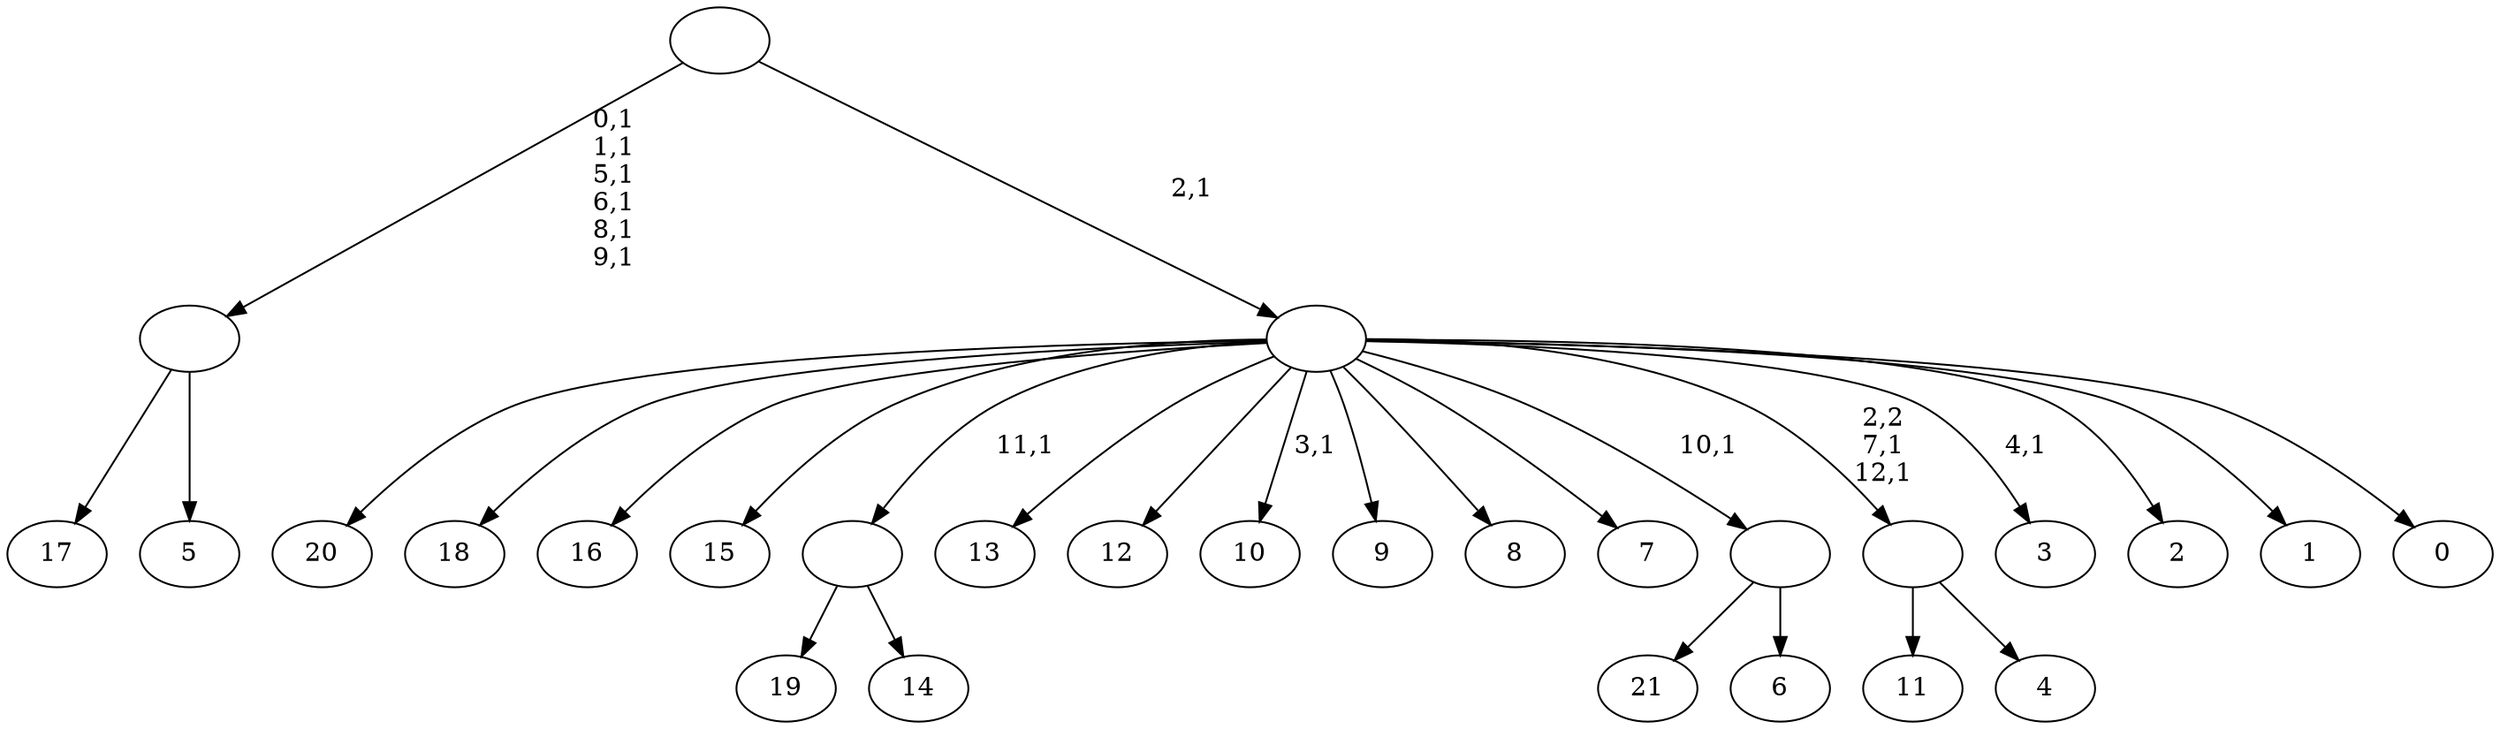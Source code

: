 digraph T {
	35 [label="21"]
	34 [label="20"]
	33 [label="19"]
	32 [label="18"]
	31 [label="17"]
	30 [label="16"]
	29 [label="15"]
	28 [label="14"]
	27 [label=""]
	26 [label="13"]
	25 [label="12"]
	24 [label="11"]
	23 [label="10"]
	21 [label="9"]
	20 [label="8"]
	19 [label="7"]
	18 [label="6"]
	17 [label=""]
	16 [label="5"]
	15 [label=""]
	9 [label="4"]
	8 [label=""]
	6 [label="3"]
	4 [label="2"]
	3 [label="1"]
	2 [label="0"]
	1 [label=""]
	0 [label=""]
	27 -> 33 [label=""]
	27 -> 28 [label=""]
	17 -> 35 [label=""]
	17 -> 18 [label=""]
	15 -> 31 [label=""]
	15 -> 16 [label=""]
	8 -> 24 [label=""]
	8 -> 9 [label=""]
	1 -> 6 [label="4,1"]
	1 -> 8 [label="2,2\n7,1\n12,1"]
	1 -> 23 [label="3,1"]
	1 -> 34 [label=""]
	1 -> 32 [label=""]
	1 -> 30 [label=""]
	1 -> 29 [label=""]
	1 -> 27 [label="11,1"]
	1 -> 26 [label=""]
	1 -> 25 [label=""]
	1 -> 21 [label=""]
	1 -> 20 [label=""]
	1 -> 19 [label=""]
	1 -> 17 [label="10,1"]
	1 -> 4 [label=""]
	1 -> 3 [label=""]
	1 -> 2 [label=""]
	0 -> 15 [label="0,1\n1,1\n5,1\n6,1\n8,1\n9,1"]
	0 -> 1 [label="2,1"]
}
